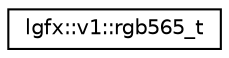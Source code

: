 digraph "Graphical Class Hierarchy"
{
 // LATEX_PDF_SIZE
  edge [fontname="Helvetica",fontsize="10",labelfontname="Helvetica",labelfontsize="10"];
  node [fontname="Helvetica",fontsize="10",shape=record];
  rankdir="LR";
  Node0 [label="lgfx::v1::rgb565_t",height=0.2,width=0.4,color="black", fillcolor="white", style="filled",URL="$d5/d27/structlgfx_1_1v1_1_1rgb565__t.html",tooltip=" "];
}
